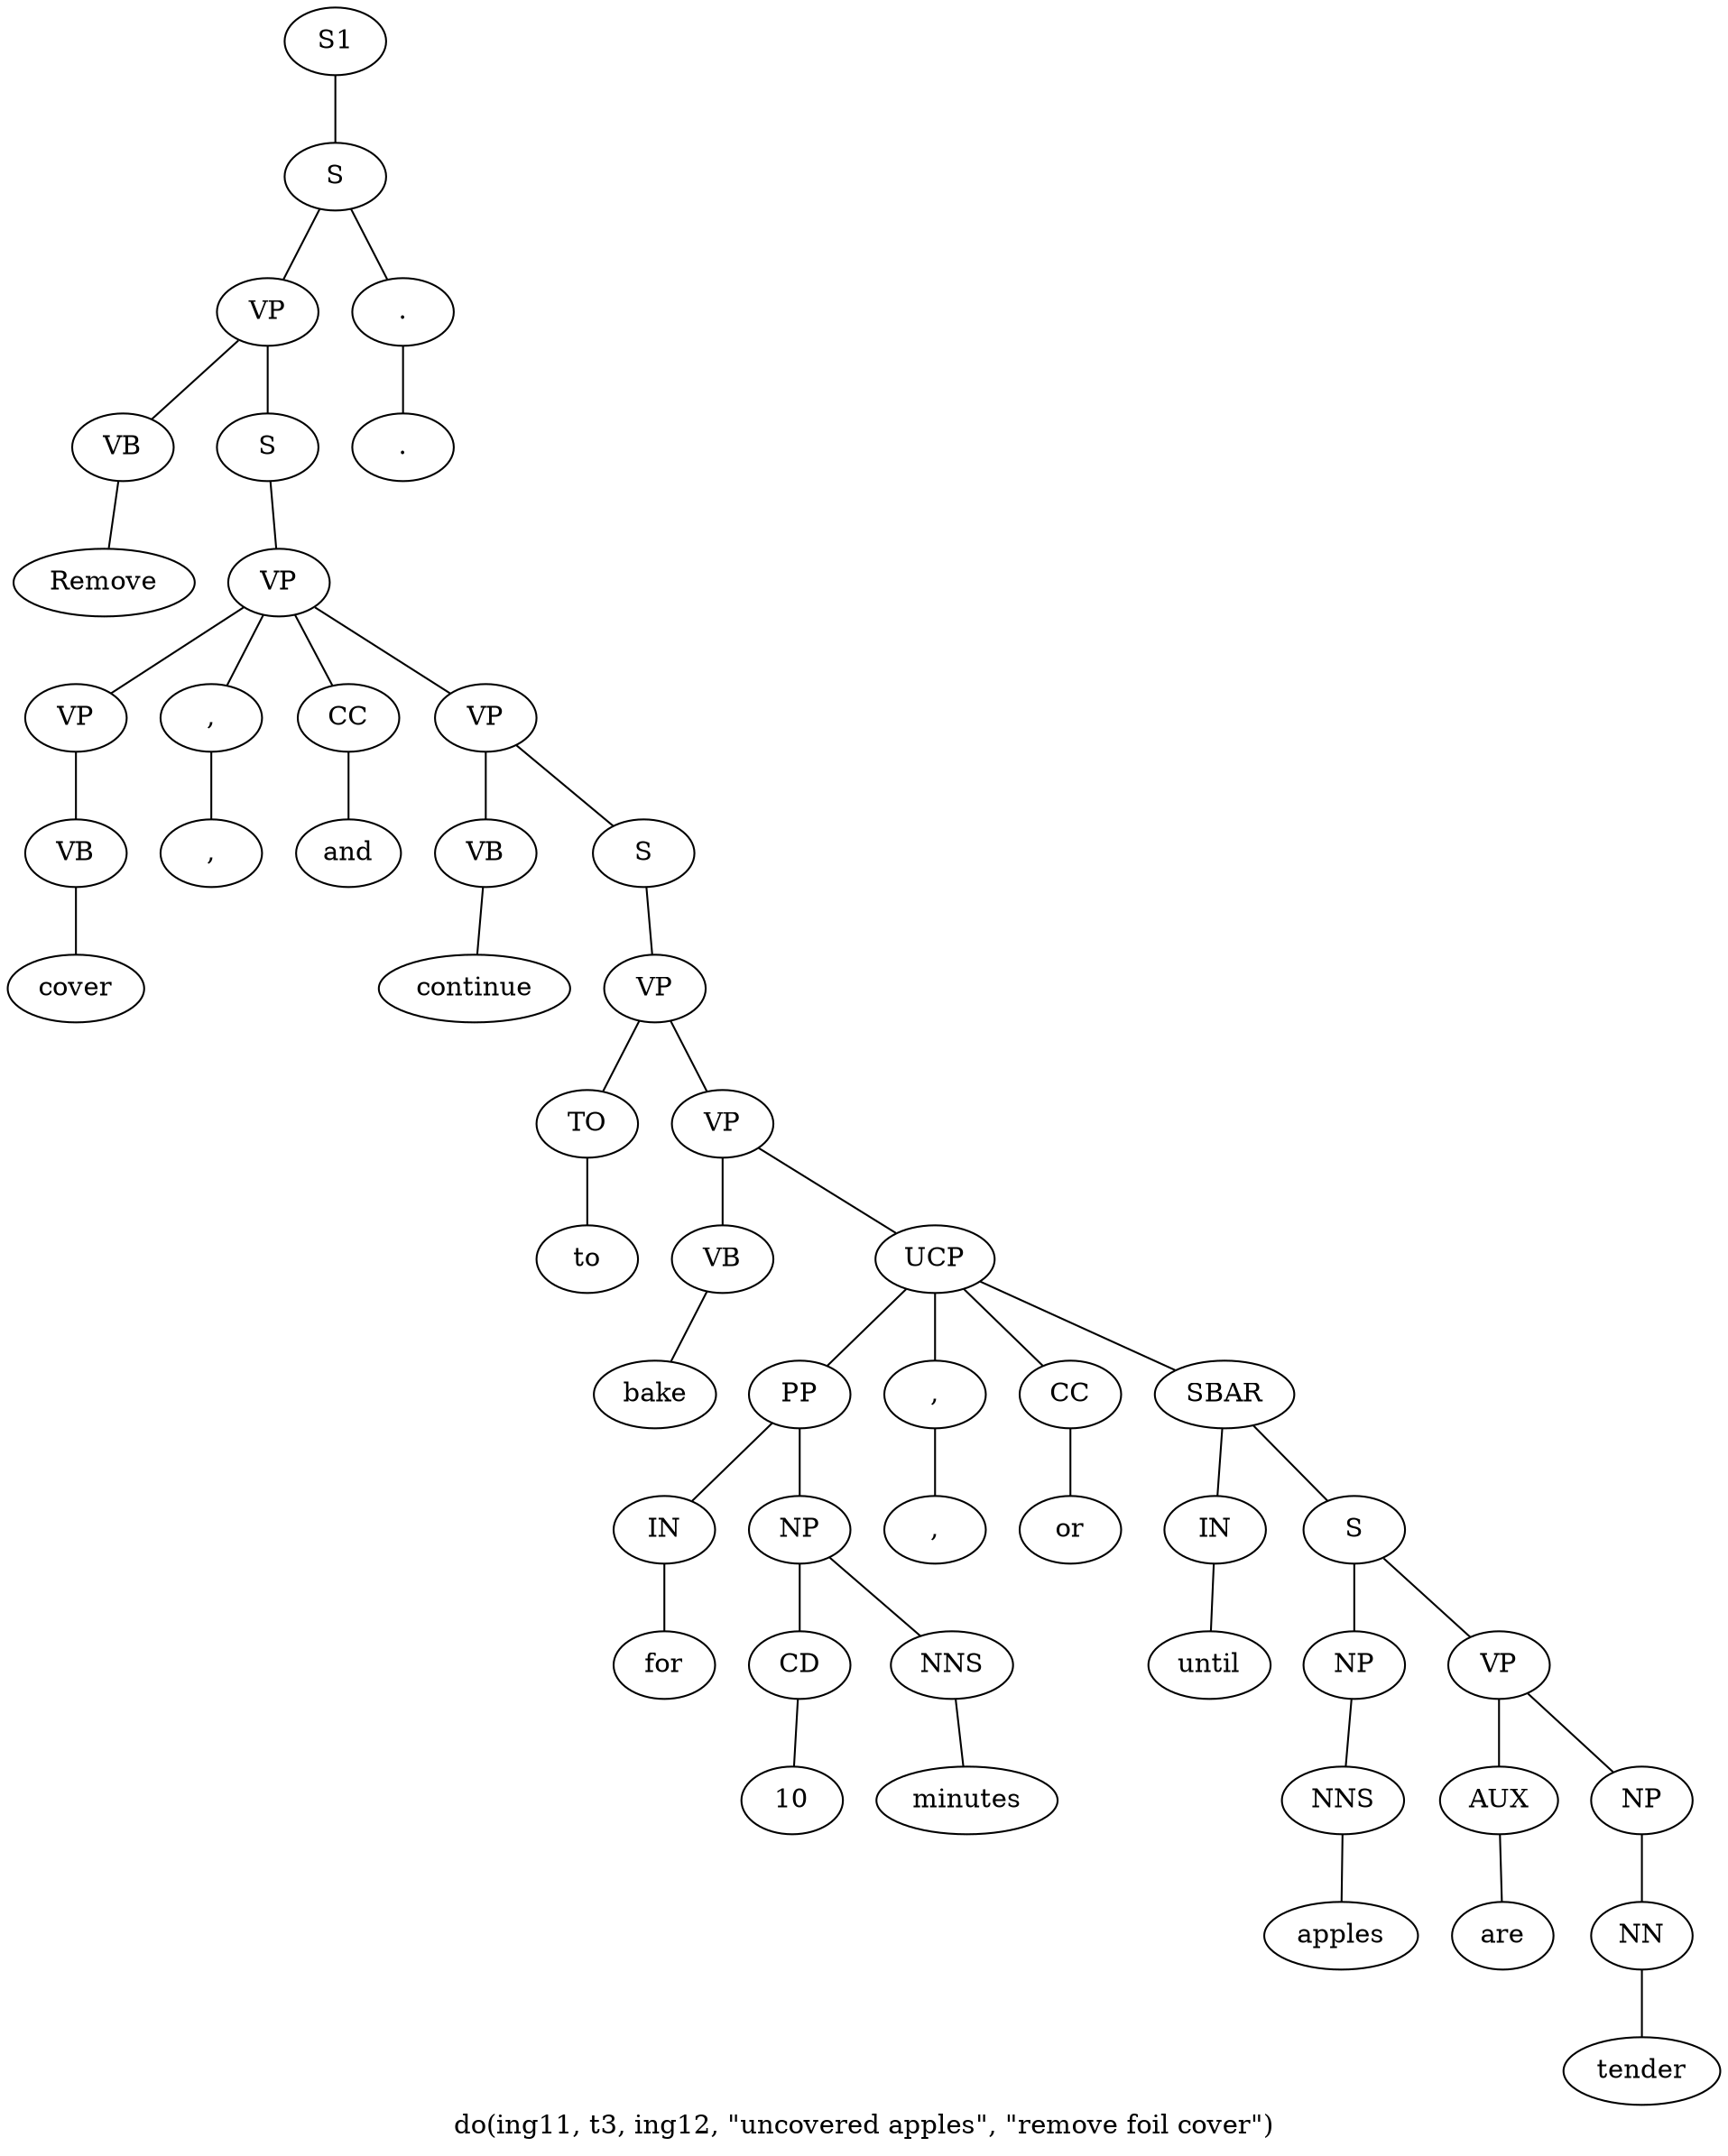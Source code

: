 graph SyntaxGraph {
	label = "do(ing11, t3, ing12, \"uncovered apples\", \"remove foil cover\")";
	Node0 [label="S1"];
	Node1 [label="S"];
	Node2 [label="VP"];
	Node3 [label="VB"];
	Node4 [label="Remove"];
	Node5 [label="S"];
	Node6 [label="VP"];
	Node7 [label="VP"];
	Node8 [label="VB"];
	Node9 [label="cover"];
	Node10 [label=","];
	Node11 [label=","];
	Node12 [label="CC"];
	Node13 [label="and"];
	Node14 [label="VP"];
	Node15 [label="VB"];
	Node16 [label="continue"];
	Node17 [label="S"];
	Node18 [label="VP"];
	Node19 [label="TO"];
	Node20 [label="to"];
	Node21 [label="VP"];
	Node22 [label="VB"];
	Node23 [label="bake"];
	Node24 [label="UCP"];
	Node25 [label="PP"];
	Node26 [label="IN"];
	Node27 [label="for"];
	Node28 [label="NP"];
	Node29 [label="CD"];
	Node30 [label="10"];
	Node31 [label="NNS"];
	Node32 [label="minutes"];
	Node33 [label=","];
	Node34 [label=","];
	Node35 [label="CC"];
	Node36 [label="or"];
	Node37 [label="SBAR"];
	Node38 [label="IN"];
	Node39 [label="until"];
	Node40 [label="S"];
	Node41 [label="NP"];
	Node42 [label="NNS"];
	Node43 [label="apples"];
	Node44 [label="VP"];
	Node45 [label="AUX"];
	Node46 [label="are"];
	Node47 [label="NP"];
	Node48 [label="NN"];
	Node49 [label="tender"];
	Node50 [label="."];
	Node51 [label="."];

	Node0 -- Node1;
	Node1 -- Node2;
	Node1 -- Node50;
	Node2 -- Node3;
	Node2 -- Node5;
	Node3 -- Node4;
	Node5 -- Node6;
	Node6 -- Node7;
	Node6 -- Node10;
	Node6 -- Node12;
	Node6 -- Node14;
	Node7 -- Node8;
	Node8 -- Node9;
	Node10 -- Node11;
	Node12 -- Node13;
	Node14 -- Node15;
	Node14 -- Node17;
	Node15 -- Node16;
	Node17 -- Node18;
	Node18 -- Node19;
	Node18 -- Node21;
	Node19 -- Node20;
	Node21 -- Node22;
	Node21 -- Node24;
	Node22 -- Node23;
	Node24 -- Node25;
	Node24 -- Node33;
	Node24 -- Node35;
	Node24 -- Node37;
	Node25 -- Node26;
	Node25 -- Node28;
	Node26 -- Node27;
	Node28 -- Node29;
	Node28 -- Node31;
	Node29 -- Node30;
	Node31 -- Node32;
	Node33 -- Node34;
	Node35 -- Node36;
	Node37 -- Node38;
	Node37 -- Node40;
	Node38 -- Node39;
	Node40 -- Node41;
	Node40 -- Node44;
	Node41 -- Node42;
	Node42 -- Node43;
	Node44 -- Node45;
	Node44 -- Node47;
	Node45 -- Node46;
	Node47 -- Node48;
	Node48 -- Node49;
	Node50 -- Node51;
}